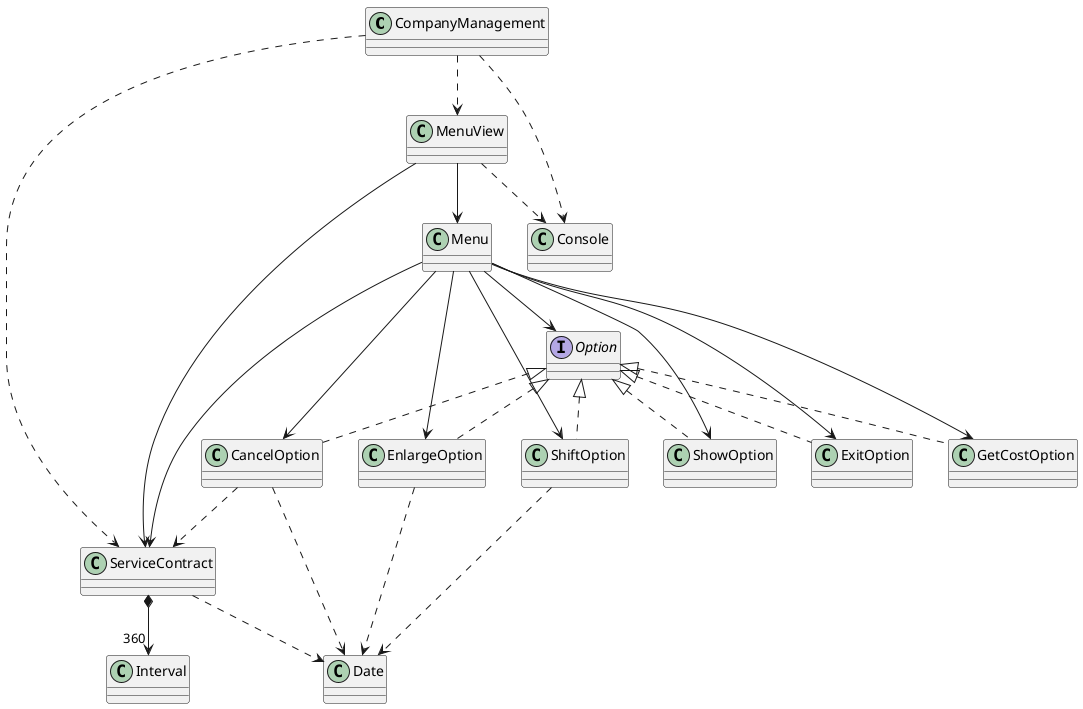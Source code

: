 @startuml
class CompanyManagement
class ServiceContract
class MenuView
class Menu
class CancelOption
class ShowOption
class ExitOption
class EnlargeOption
class ShiftOption
class GetCostOption

class Date
class Console
class Interval

interface Option


CompanyManagement ..> ServiceContract
CompanyManagement ..> MenuView
CompanyManagement ..> Console

ServiceContract ..> Date
ServiceContract *--> "360" Interval

MenuView --> ServiceContract
MenuView --> Menu
MenuView ..> Console

CancelOption ..> Date
CancelOption ..> ServiceContract

EnlargeOption ..> Date
ShiftOption ..> Date

Menu --> ServiceContract
Menu --> Option
Menu --> CancelOption
Menu --> EnlargeOption
Menu --> ExitOption
Menu --> GetCostOption
Menu --> ShiftOption
Menu --> ShowOption

Option <|.. CancelOption
Option <|.. EnlargeOption
Option <|.. ExitOption
Option <|.. GetCostOption
Option <|.. ShiftOption
Option <|.. ShowOption


@enduml
